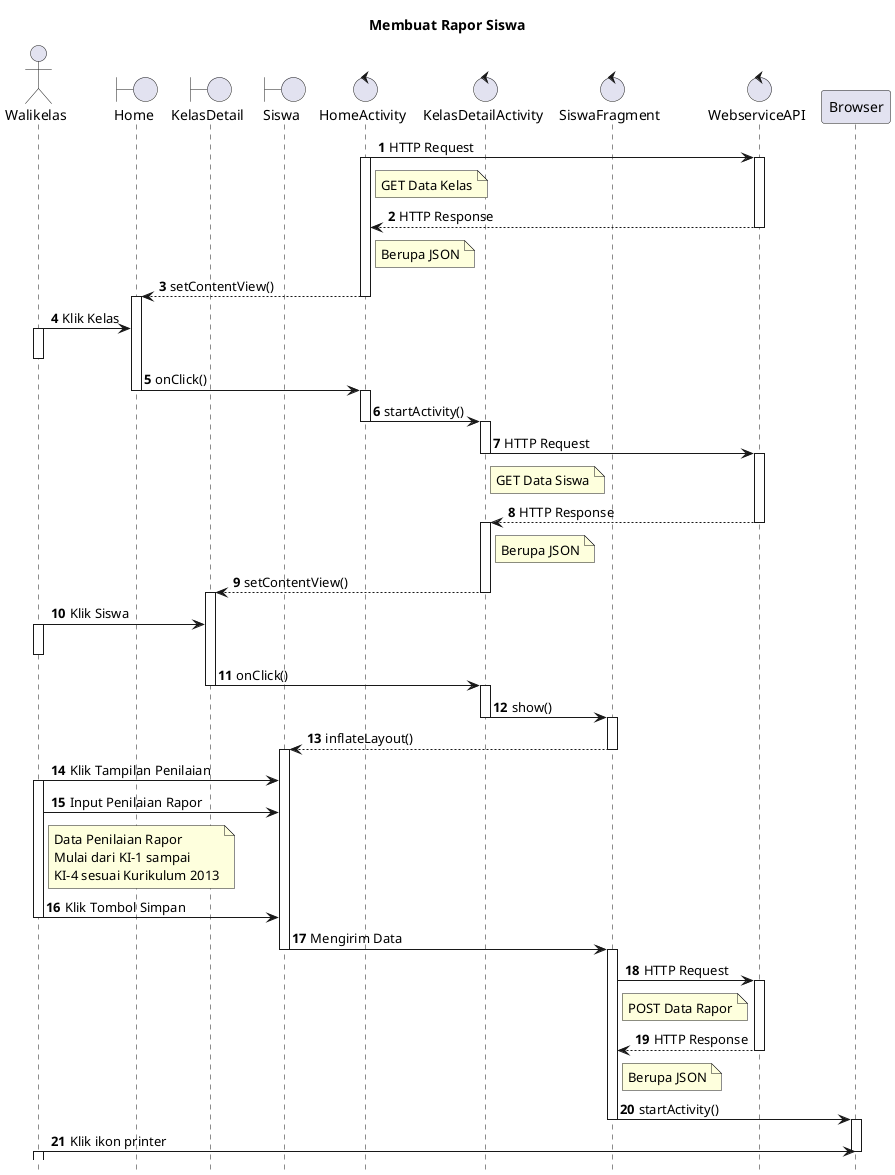 @startuml

autonumber
hide footbox
title Membuat Rapor Siswa

Actor Walikelas
boundary Home
boundary KelasDetail
boundary Siswa
control HomeActivity
control KelasDetailActivity
control SiswaFragment
control WebserviceAPI

HomeActivity -> WebserviceAPI : HTTP Request
    activate HomeActivity
    activate WebserviceAPI

    note right of HomeActivity
    GET Data Kelas
        end note

    return HTTP Response

    note right of HomeActivity
    Berupa JSON
        end note

HomeActivity --> Home : setContentView()
    deactivate HomeActivity
    activate Home

Walikelas -> Home : Klik Kelas
    activate Walikelas
    deactivate Walikelas

Home -> HomeActivity : onClick()
    deactivate Home
    activate HomeActivity

HomeActivity -> KelasDetailActivity : startActivity()
    deactivate HomeActivity
    activate KelasDetailActivity

KelasDetailActivity -> WebserviceAPI : HTTP Request
    deactivate KelasDetailActivity
    activate WebserviceAPI

    note right of KelasDetailActivity
    GET Data Siswa
        end note

    return HTTP Response

    note right of KelasDetailActivity
    Berupa JSON
        end note

    activate KelasDetailActivity
KelasDetailActivity --> KelasDetail : setContentView()
    deactivate KelasDetailActivity
    activate KelasDetail
    deactivate KelasDetail

Walikelas -> KelasDetail : Klik Siswa
    activate Walikelas
    deactivate Walikelas

KelasDetail -> KelasDetailActivity : onClick()
    deactivate KelasDetail
    activate KelasDetailActivity

KelasDetailActivity -> SiswaFragment : show()
    deactivate KelasDetailActivity
    activate SiswaFragment

SiswaFragment --> Siswa : inflateLayout()
    deactivate SiswaFragment
    activate Siswa

Walikelas -> Siswa : Klik Tampilan Penilaian
    activate Walikelas

Walikelas -> Siswa : Input Penilaian Rapor
    note right of Walikelas
    Data Penilaian Rapor
    Mulai dari KI-1 sampai
    KI-4 sesuai Kurikulum 2013
        end note

Walikelas -> Siswa : Klik Tombol Simpan
    deactivate Walikelas

Siswa -> SiswaFragment : Mengirim Data
    deactivate Siswa
    activate SiswaFragment

SiswaFragment -> WebserviceAPI : HTTP Request
    activate WebserviceAPI

    note right of SiswaFragment
        POST Data Rapor
            end note

        return HTTP Response

        note right of SiswaFragment
        Berupa JSON
            end note

SiswaFragment -> Browser : startActivity()
    deactivate SiswaFragment
    activate Browser

Walikelas -> Browser : Klik ikon printer
    deactivate Browser
    activate Walikelas

@enduml